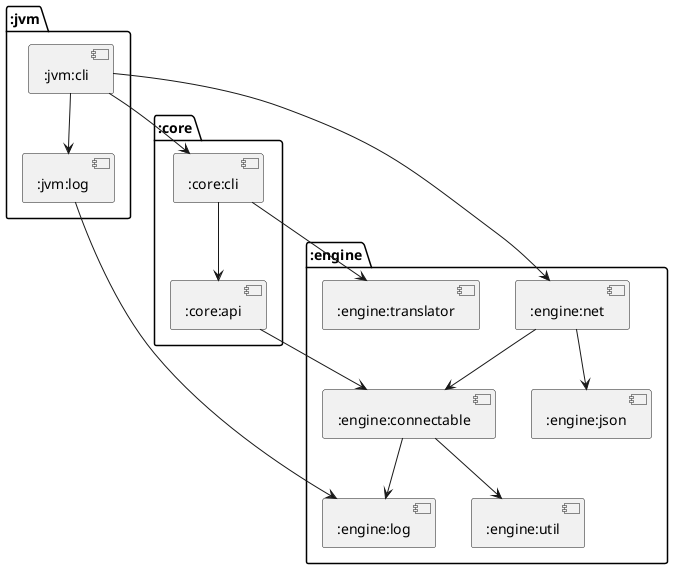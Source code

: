 @startuml
package ":engine" {
[:engine:net]
[:engine:connectable]
[:engine:json]
[:engine:util]
[:engine:log]
[:engine:translator]
}
package ":jvm" {
[:jvm:log]
[:jvm:cli]
}
package ":core" {
[:core:cli]
[:core:api]
}
[:engine:net] --> [:engine:connectable]
[:engine:net] --> [:engine:json]
[:jvm:log] --> [:engine:log]
[:core:cli] --> [:engine:translator]
[:core:cli] --> [:core:api]
[:engine:connectable] --> [:engine:util]
[:engine:connectable] --> [:engine:log]
[:core:api] --> [:engine:connectable]
[:jvm:cli] --> [:engine:net]
[:jvm:cli] --> [:jvm:log]
[:jvm:cli] --> [:core:cli]
@enduml
